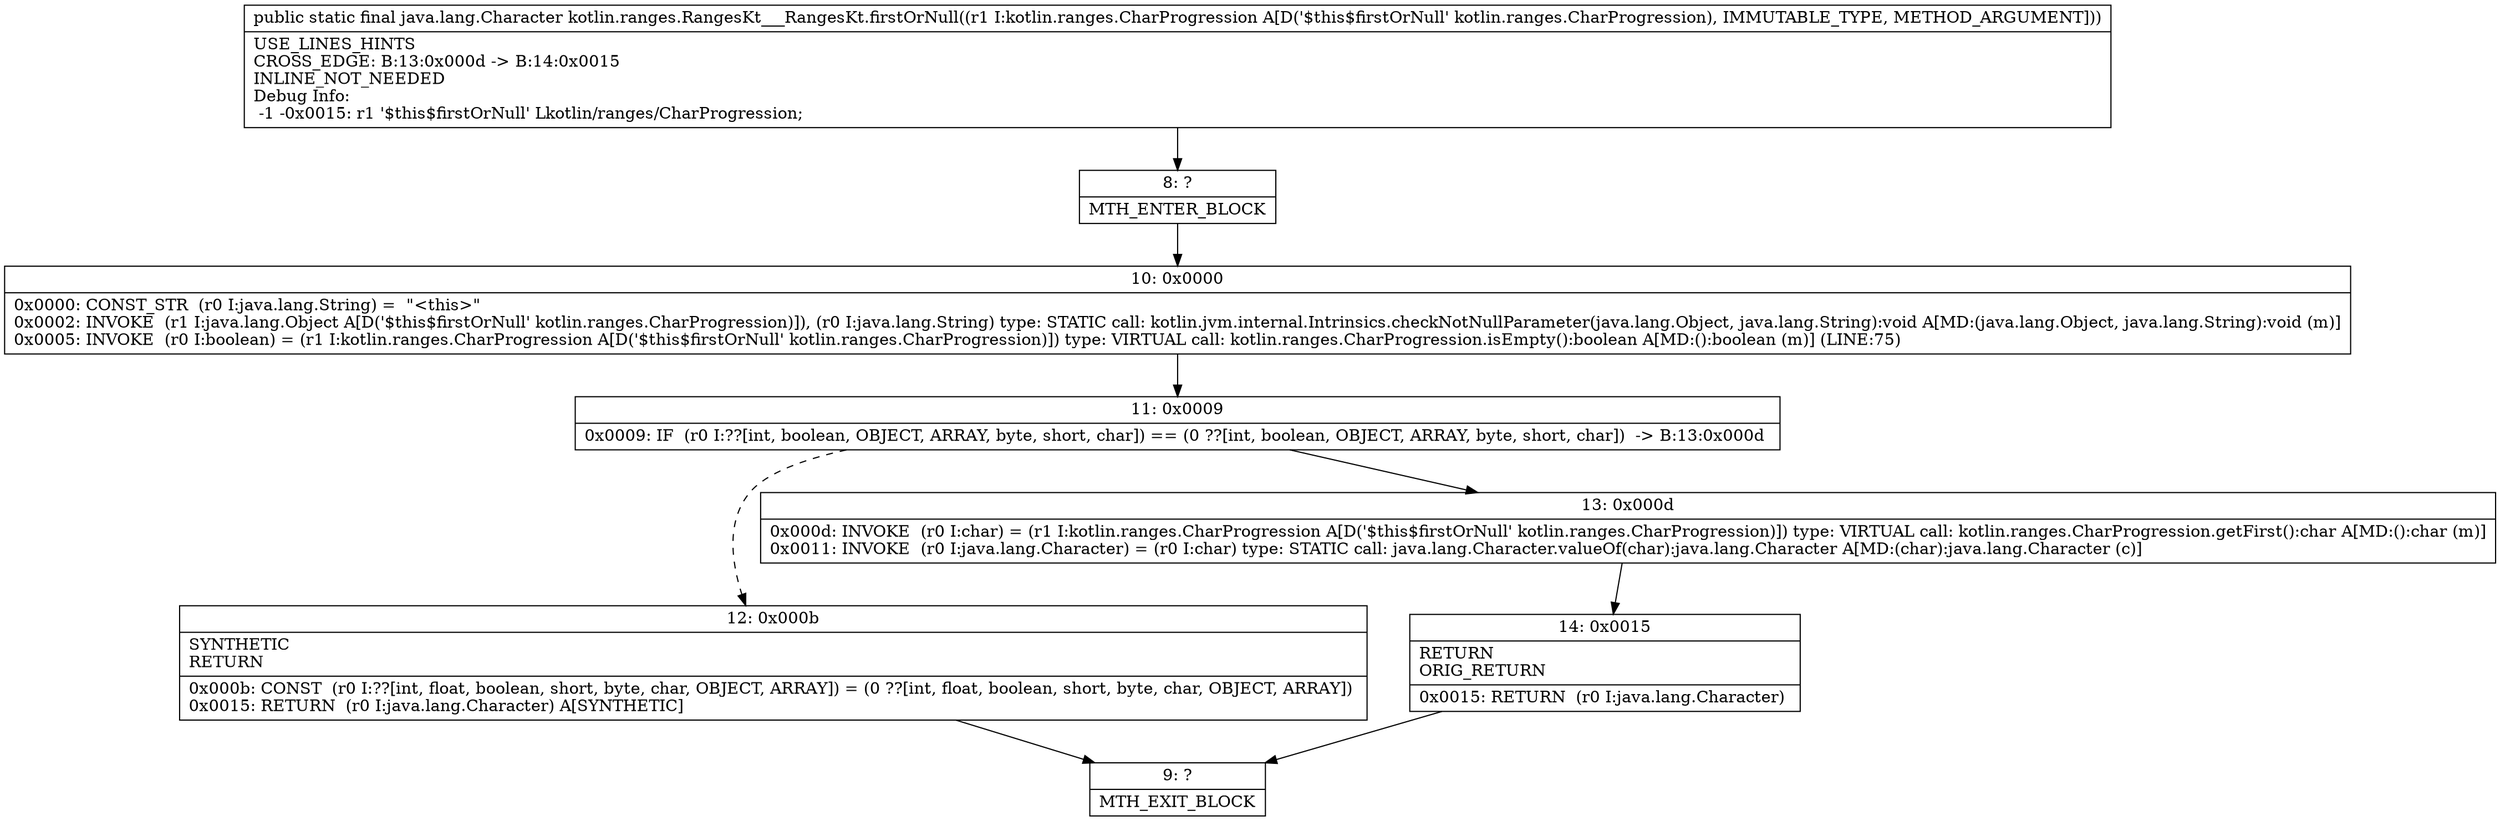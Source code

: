 digraph "CFG forkotlin.ranges.RangesKt___RangesKt.firstOrNull(Lkotlin\/ranges\/CharProgression;)Ljava\/lang\/Character;" {
Node_8 [shape=record,label="{8\:\ ?|MTH_ENTER_BLOCK\l}"];
Node_10 [shape=record,label="{10\:\ 0x0000|0x0000: CONST_STR  (r0 I:java.lang.String) =  \"\<this\>\" \l0x0002: INVOKE  (r1 I:java.lang.Object A[D('$this$firstOrNull' kotlin.ranges.CharProgression)]), (r0 I:java.lang.String) type: STATIC call: kotlin.jvm.internal.Intrinsics.checkNotNullParameter(java.lang.Object, java.lang.String):void A[MD:(java.lang.Object, java.lang.String):void (m)]\l0x0005: INVOKE  (r0 I:boolean) = (r1 I:kotlin.ranges.CharProgression A[D('$this$firstOrNull' kotlin.ranges.CharProgression)]) type: VIRTUAL call: kotlin.ranges.CharProgression.isEmpty():boolean A[MD:():boolean (m)] (LINE:75)\l}"];
Node_11 [shape=record,label="{11\:\ 0x0009|0x0009: IF  (r0 I:??[int, boolean, OBJECT, ARRAY, byte, short, char]) == (0 ??[int, boolean, OBJECT, ARRAY, byte, short, char])  \-\> B:13:0x000d \l}"];
Node_12 [shape=record,label="{12\:\ 0x000b|SYNTHETIC\lRETURN\l|0x000b: CONST  (r0 I:??[int, float, boolean, short, byte, char, OBJECT, ARRAY]) = (0 ??[int, float, boolean, short, byte, char, OBJECT, ARRAY]) \l0x0015: RETURN  (r0 I:java.lang.Character) A[SYNTHETIC]\l}"];
Node_9 [shape=record,label="{9\:\ ?|MTH_EXIT_BLOCK\l}"];
Node_13 [shape=record,label="{13\:\ 0x000d|0x000d: INVOKE  (r0 I:char) = (r1 I:kotlin.ranges.CharProgression A[D('$this$firstOrNull' kotlin.ranges.CharProgression)]) type: VIRTUAL call: kotlin.ranges.CharProgression.getFirst():char A[MD:():char (m)]\l0x0011: INVOKE  (r0 I:java.lang.Character) = (r0 I:char) type: STATIC call: java.lang.Character.valueOf(char):java.lang.Character A[MD:(char):java.lang.Character (c)]\l}"];
Node_14 [shape=record,label="{14\:\ 0x0015|RETURN\lORIG_RETURN\l|0x0015: RETURN  (r0 I:java.lang.Character) \l}"];
MethodNode[shape=record,label="{public static final java.lang.Character kotlin.ranges.RangesKt___RangesKt.firstOrNull((r1 I:kotlin.ranges.CharProgression A[D('$this$firstOrNull' kotlin.ranges.CharProgression), IMMUTABLE_TYPE, METHOD_ARGUMENT]))  | USE_LINES_HINTS\lCROSS_EDGE: B:13:0x000d \-\> B:14:0x0015\lINLINE_NOT_NEEDED\lDebug Info:\l  \-1 \-0x0015: r1 '$this$firstOrNull' Lkotlin\/ranges\/CharProgression;\l}"];
MethodNode -> Node_8;Node_8 -> Node_10;
Node_10 -> Node_11;
Node_11 -> Node_12[style=dashed];
Node_11 -> Node_13;
Node_12 -> Node_9;
Node_13 -> Node_14;
Node_14 -> Node_9;
}

